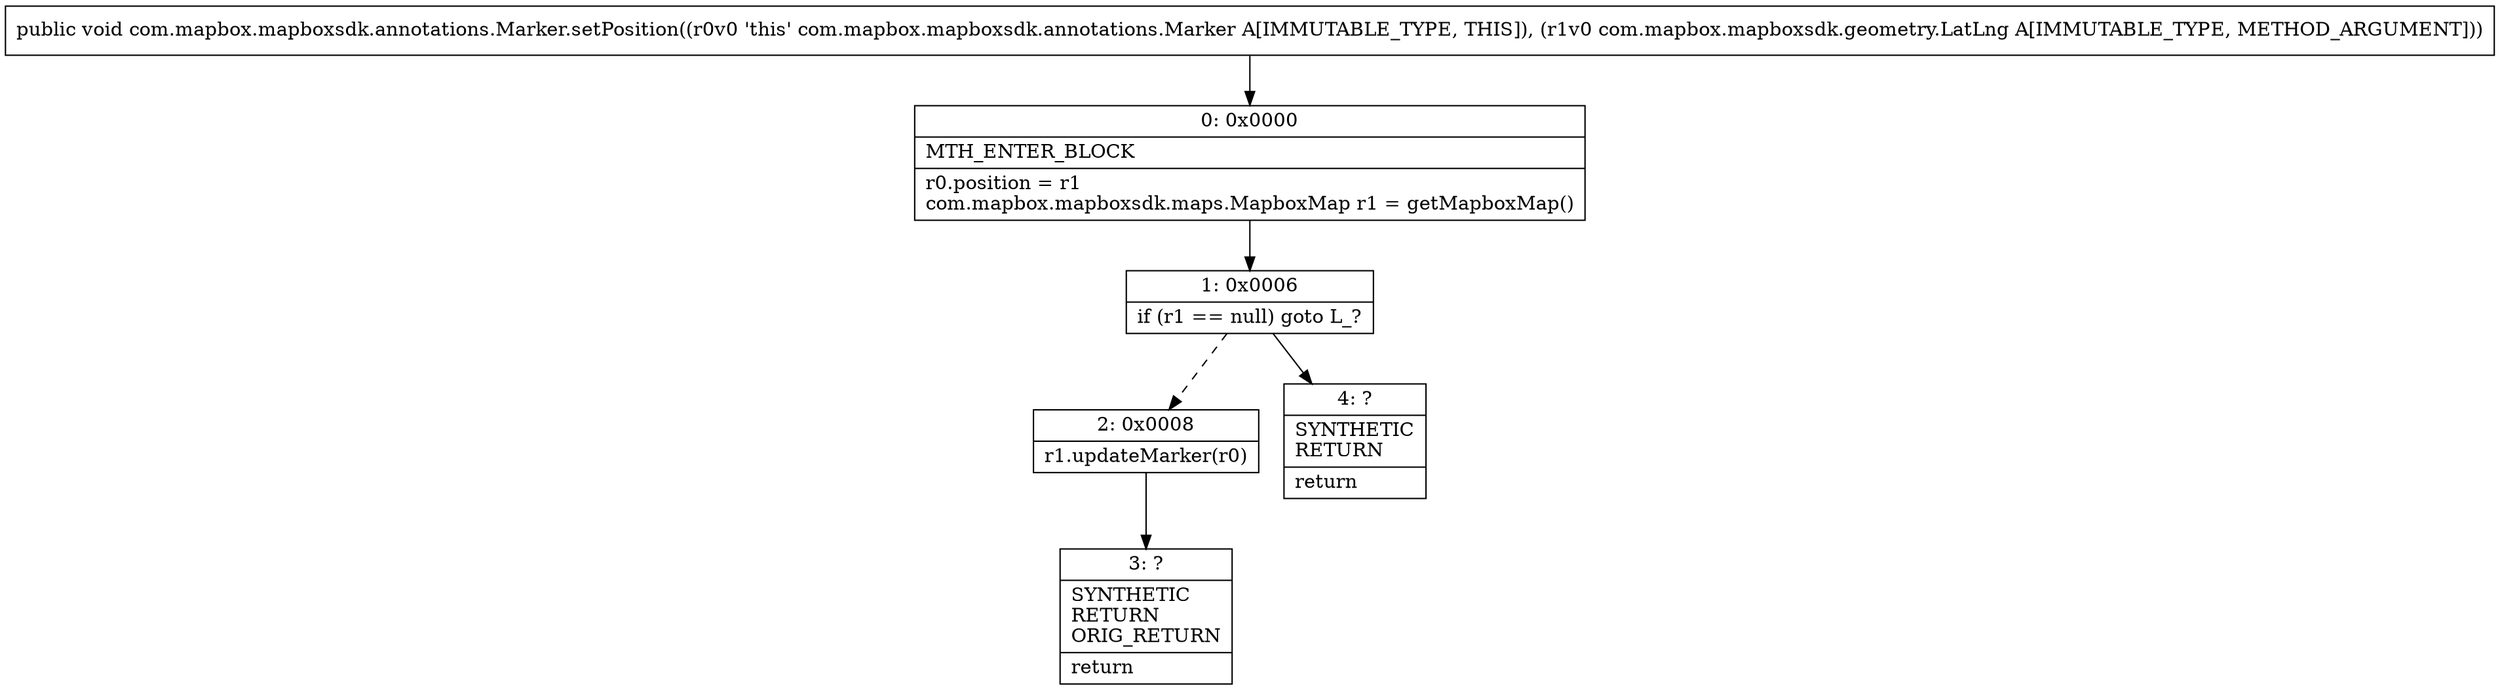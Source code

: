 digraph "CFG forcom.mapbox.mapboxsdk.annotations.Marker.setPosition(Lcom\/mapbox\/mapboxsdk\/geometry\/LatLng;)V" {
Node_0 [shape=record,label="{0\:\ 0x0000|MTH_ENTER_BLOCK\l|r0.position = r1\lcom.mapbox.mapboxsdk.maps.MapboxMap r1 = getMapboxMap()\l}"];
Node_1 [shape=record,label="{1\:\ 0x0006|if (r1 == null) goto L_?\l}"];
Node_2 [shape=record,label="{2\:\ 0x0008|r1.updateMarker(r0)\l}"];
Node_3 [shape=record,label="{3\:\ ?|SYNTHETIC\lRETURN\lORIG_RETURN\l|return\l}"];
Node_4 [shape=record,label="{4\:\ ?|SYNTHETIC\lRETURN\l|return\l}"];
MethodNode[shape=record,label="{public void com.mapbox.mapboxsdk.annotations.Marker.setPosition((r0v0 'this' com.mapbox.mapboxsdk.annotations.Marker A[IMMUTABLE_TYPE, THIS]), (r1v0 com.mapbox.mapboxsdk.geometry.LatLng A[IMMUTABLE_TYPE, METHOD_ARGUMENT])) }"];
MethodNode -> Node_0;
Node_0 -> Node_1;
Node_1 -> Node_2[style=dashed];
Node_1 -> Node_4;
Node_2 -> Node_3;
}

